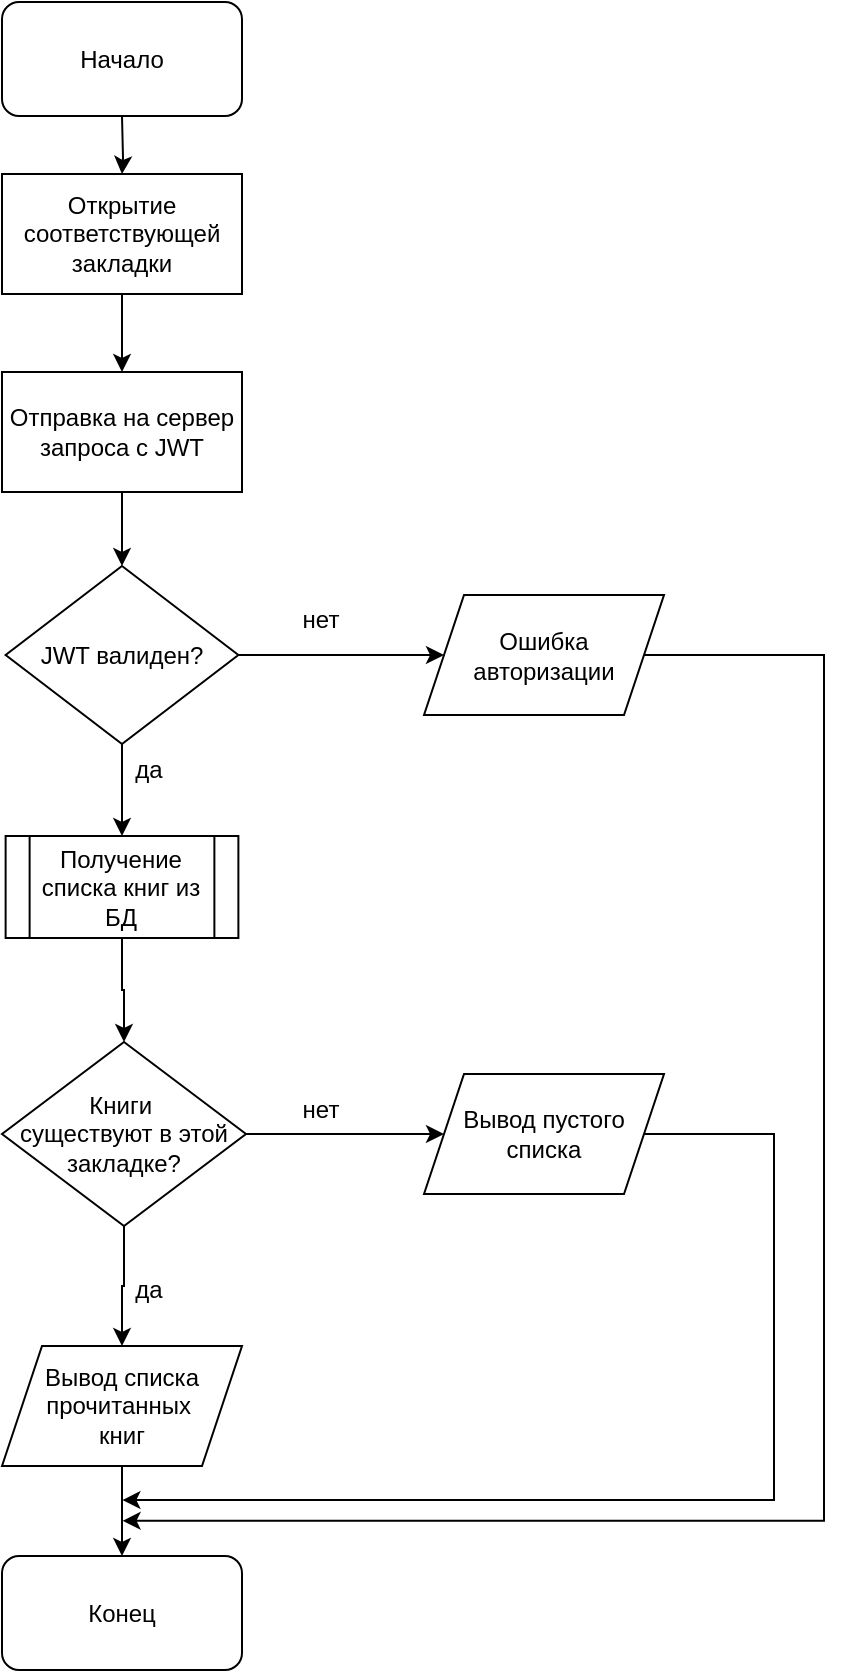 <mxfile version="25.0.3">
  <diagram id="Y07L605jlKLvzx60TFFA" name="Страница — 1">
    <mxGraphModel dx="1457" dy="1022" grid="0" gridSize="10" guides="1" tooltips="1" connect="1" arrows="1" fold="1" page="0" pageScale="1" pageWidth="827" pageHeight="1169" math="0" shadow="0">
      <root>
        <mxCell id="0" />
        <mxCell id="1" parent="0" />
        <mxCell id="ApZE57ZHYSGGuRNPVsKW-3" value="" style="edgeStyle=orthogonalEdgeStyle;rounded=0;orthogonalLoop=1;jettySize=auto;html=1;" parent="1" target="ApZE57ZHYSGGuRNPVsKW-2" edge="1">
          <mxGeometry relative="1" as="geometry">
            <mxPoint x="345" y="146" as="sourcePoint" />
          </mxGeometry>
        </mxCell>
        <mxCell id="ApZE57ZHYSGGuRNPVsKW-5" value="" style="edgeStyle=orthogonalEdgeStyle;rounded=0;orthogonalLoop=1;jettySize=auto;html=1;" parent="1" source="ApZE57ZHYSGGuRNPVsKW-2" target="ApZE57ZHYSGGuRNPVsKW-4" edge="1">
          <mxGeometry relative="1" as="geometry" />
        </mxCell>
        <mxCell id="ApZE57ZHYSGGuRNPVsKW-2" value="Открытие соответствующей закладки" style="rounded=0;whiteSpace=wrap;html=1;" parent="1" vertex="1">
          <mxGeometry x="285" y="175" width="120" height="60" as="geometry" />
        </mxCell>
        <mxCell id="ApZE57ZHYSGGuRNPVsKW-7" value="" style="edgeStyle=orthogonalEdgeStyle;rounded=0;orthogonalLoop=1;jettySize=auto;html=1;" parent="1" source="ApZE57ZHYSGGuRNPVsKW-4" target="ApZE57ZHYSGGuRNPVsKW-6" edge="1">
          <mxGeometry relative="1" as="geometry" />
        </mxCell>
        <mxCell id="ApZE57ZHYSGGuRNPVsKW-4" value="Отправка на сервер запроса с JWT" style="rounded=0;whiteSpace=wrap;html=1;" parent="1" vertex="1">
          <mxGeometry x="285" y="274" width="120" height="60" as="geometry" />
        </mxCell>
        <mxCell id="ApZE57ZHYSGGuRNPVsKW-9" value="" style="edgeStyle=orthogonalEdgeStyle;rounded=0;orthogonalLoop=1;jettySize=auto;html=1;" parent="1" source="ApZE57ZHYSGGuRNPVsKW-6" target="ApZE57ZHYSGGuRNPVsKW-8" edge="1">
          <mxGeometry relative="1" as="geometry" />
        </mxCell>
        <mxCell id="ApZE57ZHYSGGuRNPVsKW-11" value="" style="edgeStyle=orthogonalEdgeStyle;rounded=0;orthogonalLoop=1;jettySize=auto;html=1;" parent="1" source="ApZE57ZHYSGGuRNPVsKW-6" target="ApZE57ZHYSGGuRNPVsKW-10" edge="1">
          <mxGeometry relative="1" as="geometry" />
        </mxCell>
        <mxCell id="ApZE57ZHYSGGuRNPVsKW-6" value="JWT валиден?" style="rhombus;whiteSpace=wrap;html=1;" parent="1" vertex="1">
          <mxGeometry x="286.81" y="371" width="116.38" height="89" as="geometry" />
        </mxCell>
        <mxCell id="ZLRcQXGlcIZOakC1PoVP-4" style="edgeStyle=orthogonalEdgeStyle;rounded=0;orthogonalLoop=1;jettySize=auto;html=1;" edge="1" parent="1" source="ApZE57ZHYSGGuRNPVsKW-8">
          <mxGeometry relative="1" as="geometry">
            <mxPoint x="345.286" y="848.393" as="targetPoint" />
            <Array as="points">
              <mxPoint x="696" y="415" />
              <mxPoint x="696" y="848" />
            </Array>
          </mxGeometry>
        </mxCell>
        <mxCell id="ApZE57ZHYSGGuRNPVsKW-8" value="Ошибка авторизации" style="shape=parallelogram;perimeter=parallelogramPerimeter;whiteSpace=wrap;html=1;fixedSize=1;" parent="1" vertex="1">
          <mxGeometry x="496" y="385.5" width="120" height="60" as="geometry" />
        </mxCell>
        <mxCell id="ApZE57ZHYSGGuRNPVsKW-13" value="" style="edgeStyle=orthogonalEdgeStyle;rounded=0;orthogonalLoop=1;jettySize=auto;html=1;" parent="1" source="ApZE57ZHYSGGuRNPVsKW-10" target="ApZE57ZHYSGGuRNPVsKW-12" edge="1">
          <mxGeometry relative="1" as="geometry" />
        </mxCell>
        <mxCell id="ApZE57ZHYSGGuRNPVsKW-10" value="Получение списка книг из БД" style="shape=process;whiteSpace=wrap;html=1;backgroundOutline=1;" parent="1" vertex="1">
          <mxGeometry x="286.81" y="506" width="116.38" height="51" as="geometry" />
        </mxCell>
        <mxCell id="ApZE57ZHYSGGuRNPVsKW-20" value="" style="edgeStyle=orthogonalEdgeStyle;rounded=0;orthogonalLoop=1;jettySize=auto;html=1;" parent="1" source="ApZE57ZHYSGGuRNPVsKW-12" target="ApZE57ZHYSGGuRNPVsKW-19" edge="1">
          <mxGeometry relative="1" as="geometry" />
        </mxCell>
        <mxCell id="ApZE57ZHYSGGuRNPVsKW-22" value="" style="edgeStyle=orthogonalEdgeStyle;rounded=0;orthogonalLoop=1;jettySize=auto;html=1;" parent="1" source="ApZE57ZHYSGGuRNPVsKW-12" target="ApZE57ZHYSGGuRNPVsKW-21" edge="1">
          <mxGeometry relative="1" as="geometry" />
        </mxCell>
        <mxCell id="ApZE57ZHYSGGuRNPVsKW-12" value="Книги&amp;nbsp;&lt;div&gt;существуют&amp;nbsp;&lt;span style=&quot;background-color: initial;&quot;&gt;в этой закладке?&lt;/span&gt;&lt;/div&gt;" style="rhombus;whiteSpace=wrap;html=1;" parent="1" vertex="1">
          <mxGeometry x="285" y="609" width="122" height="92" as="geometry" />
        </mxCell>
        <mxCell id="ApZE57ZHYSGGuRNPVsKW-14" value="нет" style="text;html=1;align=center;verticalAlign=middle;resizable=0;points=[];autosize=1;strokeColor=none;fillColor=none;" parent="1" vertex="1">
          <mxGeometry x="426" y="385" width="36" height="26" as="geometry" />
        </mxCell>
        <mxCell id="ApZE57ZHYSGGuRNPVsKW-15" value="да" style="text;html=1;align=center;verticalAlign=middle;resizable=0;points=[];autosize=1;strokeColor=none;fillColor=none;" parent="1" vertex="1">
          <mxGeometry x="342" y="460" width="32" height="26" as="geometry" />
        </mxCell>
        <mxCell id="ApZE57ZHYSGGuRNPVsKW-18" value="нет" style="text;html=1;align=center;verticalAlign=middle;resizable=0;points=[];autosize=1;strokeColor=none;fillColor=none;" parent="1" vertex="1">
          <mxGeometry x="426" y="630" width="36" height="26" as="geometry" />
        </mxCell>
        <mxCell id="ZLRcQXGlcIZOakC1PoVP-5" style="edgeStyle=orthogonalEdgeStyle;rounded=0;orthogonalLoop=1;jettySize=auto;html=1;" edge="1" parent="1" source="ApZE57ZHYSGGuRNPVsKW-19">
          <mxGeometry relative="1" as="geometry">
            <mxPoint x="345.199" y="838.031" as="targetPoint" />
            <Array as="points">
              <mxPoint x="671" y="655" />
              <mxPoint x="671" y="838" />
            </Array>
          </mxGeometry>
        </mxCell>
        <mxCell id="ApZE57ZHYSGGuRNPVsKW-19" value="Вывод пустого списка" style="shape=parallelogram;perimeter=parallelogramPerimeter;whiteSpace=wrap;html=1;fixedSize=1;" parent="1" vertex="1">
          <mxGeometry x="496" y="625" width="120" height="60" as="geometry" />
        </mxCell>
        <mxCell id="ApZE57ZHYSGGuRNPVsKW-25" value="" style="edgeStyle=orthogonalEdgeStyle;rounded=0;orthogonalLoop=1;jettySize=auto;html=1;" parent="1" source="ApZE57ZHYSGGuRNPVsKW-21" edge="1">
          <mxGeometry relative="1" as="geometry">
            <mxPoint x="345" y="866" as="targetPoint" />
          </mxGeometry>
        </mxCell>
        <mxCell id="ApZE57ZHYSGGuRNPVsKW-21" value="Вывод списка прочитанных&amp;nbsp;&lt;div&gt;книг&lt;/div&gt;" style="shape=parallelogram;perimeter=parallelogramPerimeter;whiteSpace=wrap;html=1;fixedSize=1;" parent="1" vertex="1">
          <mxGeometry x="285" y="761" width="120" height="60" as="geometry" />
        </mxCell>
        <mxCell id="ApZE57ZHYSGGuRNPVsKW-23" value="да" style="text;html=1;align=center;verticalAlign=middle;resizable=0;points=[];autosize=1;strokeColor=none;fillColor=none;" parent="1" vertex="1">
          <mxGeometry x="342" y="720" width="32" height="26" as="geometry" />
        </mxCell>
        <mxCell id="ZLRcQXGlcIZOakC1PoVP-2" value="Начало" style="rounded=1;whiteSpace=wrap;html=1;" vertex="1" parent="1">
          <mxGeometry x="285" y="89" width="120" height="57" as="geometry" />
        </mxCell>
        <mxCell id="ZLRcQXGlcIZOakC1PoVP-3" value="Конец" style="rounded=1;whiteSpace=wrap;html=1;" vertex="1" parent="1">
          <mxGeometry x="285" y="866" width="120" height="57" as="geometry" />
        </mxCell>
      </root>
    </mxGraphModel>
  </diagram>
</mxfile>
